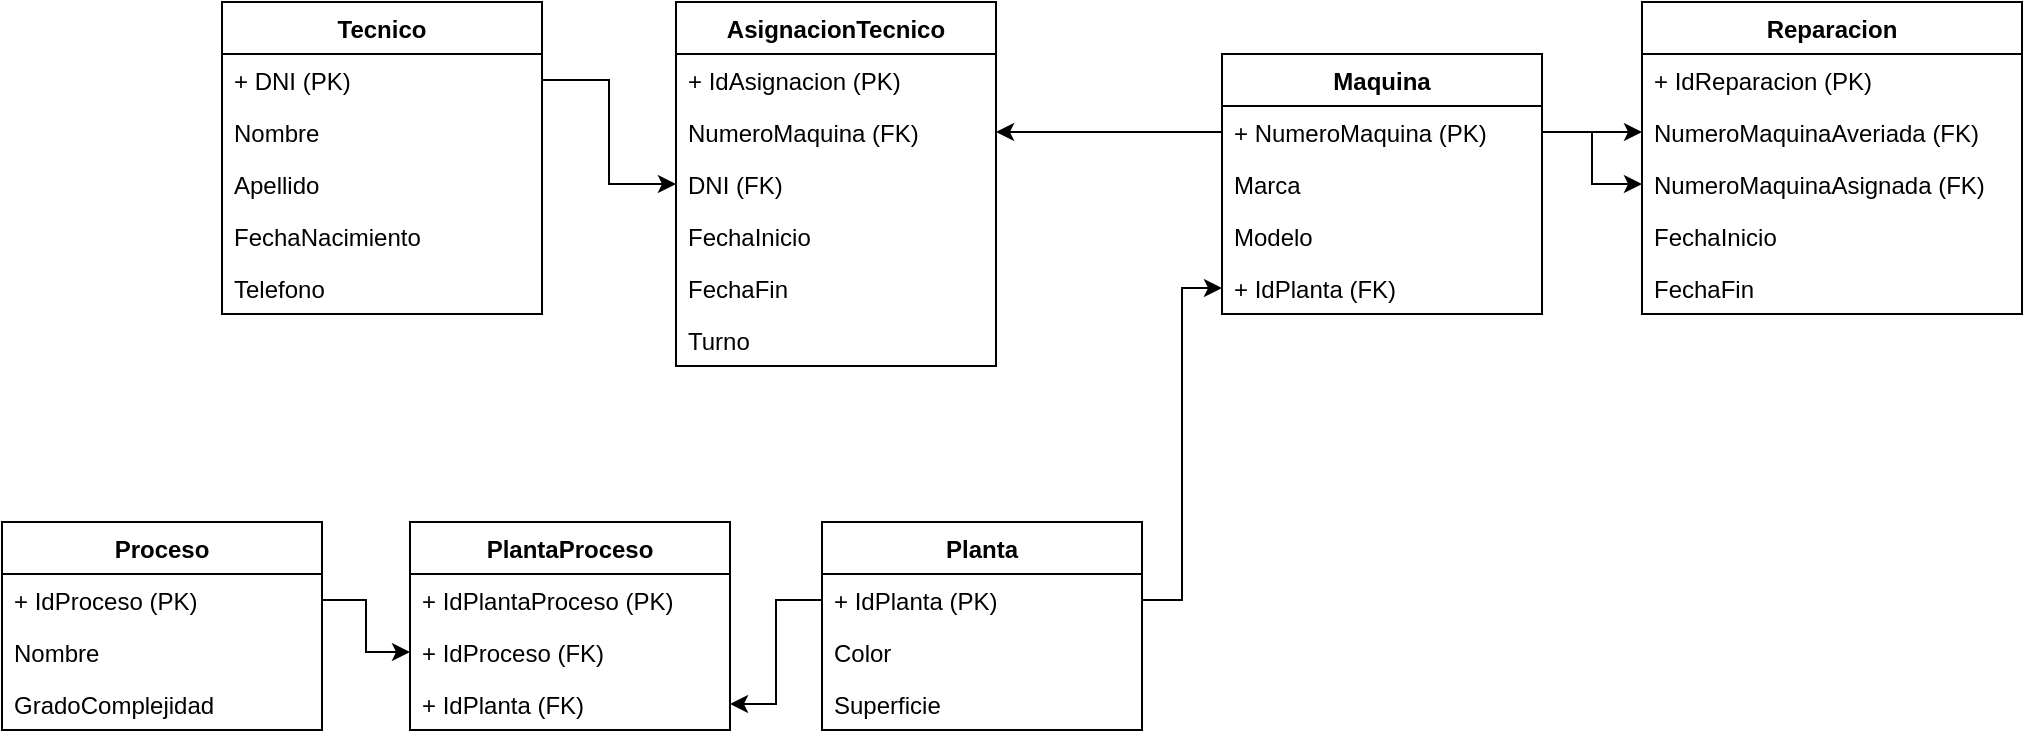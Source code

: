 <mxfile version="24.7.17" pages="2">
  <diagram id="R2lEEEUBdFMjLlhIrx00" name="Ej1P5Solis">
    <mxGraphModel grid="1" page="1" gridSize="10" guides="1" tooltips="1" connect="1" arrows="1" fold="1" pageScale="1" pageWidth="1169" pageHeight="827" math="0" shadow="0" extFonts="Permanent Marker^https://fonts.googleapis.com/css?family=Permanent+Marker">
      <root>
        <mxCell id="0" />
        <mxCell id="1" parent="0" />
        <mxCell id="9S_N9K0fssvWC4mM6Nm2-125" value="Planta " style="swimlane;fontStyle=1;childLayout=stackLayout;horizontal=1;startSize=26;horizontalStack=0;resizeParent=1;resizeParentMax=0;resizeLast=0;collapsible=1;marginBottom=0;" vertex="1" parent="1">
          <mxGeometry x="490" y="600" width="160" height="104" as="geometry" />
        </mxCell>
        <mxCell id="i1VTMQJXq3w0FRVH-TRK-1" value="+ IdPlanta (PK)" style="text;strokeColor=none;fillColor=none;align=left;verticalAlign=top;spacingLeft=4;spacingRight=4;overflow=hidden;rotatable=0;points=[[0,0.5],[1,0.5]];portConstraint=eastwest;" vertex="1" parent="9S_N9K0fssvWC4mM6Nm2-125">
          <mxGeometry y="26" width="160" height="26" as="geometry" />
        </mxCell>
        <mxCell id="9S_N9K0fssvWC4mM6Nm2-126" value="Color" style="text;strokeColor=none;fillColor=none;align=left;verticalAlign=top;spacingLeft=4;spacingRight=4;overflow=hidden;rotatable=0;points=[[0,0.5],[1,0.5]];portConstraint=eastwest;" vertex="1" parent="9S_N9K0fssvWC4mM6Nm2-125">
          <mxGeometry y="52" width="160" height="26" as="geometry" />
        </mxCell>
        <mxCell id="9S_N9K0fssvWC4mM6Nm2-127" value="  Superficie" style="text;strokeColor=none;fillColor=none;align=left;verticalAlign=top;spacingLeft=4;spacingRight=4;overflow=hidden;rotatable=0;points=[[0,0.5],[1,0.5]];portConstraint=eastwest;" vertex="1" parent="9S_N9K0fssvWC4mM6Nm2-125">
          <mxGeometry y="78" width="160" height="26" as="geometry" />
        </mxCell>
        <mxCell id="9S_N9K0fssvWC4mM6Nm2-128" value="Proceso " style="swimlane;fontStyle=1;childLayout=stackLayout;horizontal=1;startSize=26;horizontalStack=0;resizeParent=1;resizeParentMax=0;resizeLast=0;collapsible=1;marginBottom=0;" vertex="1" parent="1">
          <mxGeometry x="80" y="600" width="160" height="104" as="geometry" />
        </mxCell>
        <mxCell id="9S_N9K0fssvWC4mM6Nm2-129" value="  + IdProceso (PK)" style="text;strokeColor=none;fillColor=none;align=left;verticalAlign=top;spacingLeft=4;spacingRight=4;overflow=hidden;rotatable=0;points=[[0,0.5],[1,0.5]];portConstraint=eastwest;" vertex="1" parent="9S_N9K0fssvWC4mM6Nm2-128">
          <mxGeometry y="26" width="160" height="26" as="geometry" />
        </mxCell>
        <mxCell id="9S_N9K0fssvWC4mM6Nm2-130" value="  Nombre" style="text;strokeColor=none;fillColor=none;align=left;verticalAlign=top;spacingLeft=4;spacingRight=4;overflow=hidden;rotatable=0;points=[[0,0.5],[1,0.5]];portConstraint=eastwest;" vertex="1" parent="9S_N9K0fssvWC4mM6Nm2-128">
          <mxGeometry y="52" width="160" height="26" as="geometry" />
        </mxCell>
        <mxCell id="9S_N9K0fssvWC4mM6Nm2-131" value="  GradoComplejidad" style="text;strokeColor=none;fillColor=none;align=left;verticalAlign=top;spacingLeft=4;spacingRight=4;overflow=hidden;rotatable=0;points=[[0,0.5],[1,0.5]];portConstraint=eastwest;" vertex="1" parent="9S_N9K0fssvWC4mM6Nm2-128">
          <mxGeometry y="78" width="160" height="26" as="geometry" />
        </mxCell>
        <mxCell id="9S_N9K0fssvWC4mM6Nm2-132" value="Maquina" style="swimlane;fontStyle=1;childLayout=stackLayout;horizontal=1;startSize=26;horizontalStack=0;resizeParent=1;resizeParentMax=0;resizeLast=0;collapsible=1;marginBottom=0;" vertex="1" parent="1">
          <mxGeometry x="690" y="366" width="160" height="130" as="geometry" />
        </mxCell>
        <mxCell id="9S_N9K0fssvWC4mM6Nm2-133" value="  + NumeroMaquina (PK)" style="text;strokeColor=none;fillColor=none;align=left;verticalAlign=top;spacingLeft=4;spacingRight=4;overflow=hidden;rotatable=0;points=[[0,0.5],[1,0.5]];portConstraint=eastwest;" vertex="1" parent="9S_N9K0fssvWC4mM6Nm2-132">
          <mxGeometry y="26" width="160" height="26" as="geometry" />
        </mxCell>
        <mxCell id="9S_N9K0fssvWC4mM6Nm2-134" value="  Marca" style="text;strokeColor=none;fillColor=none;align=left;verticalAlign=top;spacingLeft=4;spacingRight=4;overflow=hidden;rotatable=0;points=[[0,0.5],[1,0.5]];portConstraint=eastwest;" vertex="1" parent="9S_N9K0fssvWC4mM6Nm2-132">
          <mxGeometry y="52" width="160" height="26" as="geometry" />
        </mxCell>
        <mxCell id="9S_N9K0fssvWC4mM6Nm2-135" value="  Modelo" style="text;strokeColor=none;fillColor=none;align=left;verticalAlign=top;spacingLeft=4;spacingRight=4;overflow=hidden;rotatable=0;points=[[0,0.5],[1,0.5]];portConstraint=eastwest;" vertex="1" parent="9S_N9K0fssvWC4mM6Nm2-132">
          <mxGeometry y="78" width="160" height="26" as="geometry" />
        </mxCell>
        <mxCell id="9S_N9K0fssvWC4mM6Nm2-136" value="+ IdPlanta (FK)" style="text;strokeColor=none;fillColor=none;align=left;verticalAlign=top;spacingLeft=4;spacingRight=4;overflow=hidden;rotatable=0;points=[[0,0.5],[1,0.5]];portConstraint=eastwest;" vertex="1" parent="9S_N9K0fssvWC4mM6Nm2-132">
          <mxGeometry y="104" width="160" height="26" as="geometry" />
        </mxCell>
        <mxCell id="9S_N9K0fssvWC4mM6Nm2-137" value="Tecnico " style="swimlane;fontStyle=1;childLayout=stackLayout;horizontal=1;startSize=26;horizontalStack=0;resizeParent=1;resizeParentMax=0;resizeLast=0;collapsible=1;marginBottom=0;" vertex="1" parent="1">
          <mxGeometry x="190" y="340" width="160" height="156" as="geometry" />
        </mxCell>
        <mxCell id="9S_N9K0fssvWC4mM6Nm2-138" value="  + DNI (PK)" style="text;strokeColor=none;fillColor=none;align=left;verticalAlign=top;spacingLeft=4;spacingRight=4;overflow=hidden;rotatable=0;points=[[0,0.5],[1,0.5]];portConstraint=eastwest;" vertex="1" parent="9S_N9K0fssvWC4mM6Nm2-137">
          <mxGeometry y="26" width="160" height="26" as="geometry" />
        </mxCell>
        <mxCell id="9S_N9K0fssvWC4mM6Nm2-139" value="  Nombre" style="text;strokeColor=none;fillColor=none;align=left;verticalAlign=top;spacingLeft=4;spacingRight=4;overflow=hidden;rotatable=0;points=[[0,0.5],[1,0.5]];portConstraint=eastwest;" vertex="1" parent="9S_N9K0fssvWC4mM6Nm2-137">
          <mxGeometry y="52" width="160" height="26" as="geometry" />
        </mxCell>
        <mxCell id="9S_N9K0fssvWC4mM6Nm2-140" value="  Apellido" style="text;strokeColor=none;fillColor=none;align=left;verticalAlign=top;spacingLeft=4;spacingRight=4;overflow=hidden;rotatable=0;points=[[0,0.5],[1,0.5]];portConstraint=eastwest;" vertex="1" parent="9S_N9K0fssvWC4mM6Nm2-137">
          <mxGeometry y="78" width="160" height="26" as="geometry" />
        </mxCell>
        <mxCell id="9S_N9K0fssvWC4mM6Nm2-141" value="  FechaNacimiento" style="text;strokeColor=none;fillColor=none;align=left;verticalAlign=top;spacingLeft=4;spacingRight=4;overflow=hidden;rotatable=0;points=[[0,0.5],[1,0.5]];portConstraint=eastwest;" vertex="1" parent="9S_N9K0fssvWC4mM6Nm2-137">
          <mxGeometry y="104" width="160" height="26" as="geometry" />
        </mxCell>
        <mxCell id="g9_N71Mspwt_JNmV36oU-1" value="Telefono" style="text;strokeColor=none;fillColor=none;align=left;verticalAlign=top;spacingLeft=4;spacingRight=4;overflow=hidden;rotatable=0;points=[[0,0.5],[1,0.5]];portConstraint=eastwest;" vertex="1" parent="9S_N9K0fssvWC4mM6Nm2-137">
          <mxGeometry y="130" width="160" height="26" as="geometry" />
        </mxCell>
        <mxCell id="9S_N9K0fssvWC4mM6Nm2-142" value="AsignacionTecnico" style="swimlane;fontStyle=1;childLayout=stackLayout;horizontal=1;startSize=26;horizontalStack=0;resizeParent=1;resizeParentMax=0;resizeLast=0;collapsible=1;marginBottom=0;" vertex="1" parent="1">
          <mxGeometry x="417" y="340" width="160" height="182" as="geometry">
            <mxRectangle x="388" y="902" width="140" height="30" as="alternateBounds" />
          </mxGeometry>
        </mxCell>
        <mxCell id="9S_N9K0fssvWC4mM6Nm2-143" value="  + IdAsignacion (PK)" style="text;strokeColor=none;fillColor=none;align=left;verticalAlign=top;spacingLeft=4;spacingRight=4;overflow=hidden;rotatable=0;points=[[0,0.5],[1,0.5]];portConstraint=eastwest;" vertex="1" parent="9S_N9K0fssvWC4mM6Nm2-142">
          <mxGeometry y="26" width="160" height="26" as="geometry" />
        </mxCell>
        <mxCell id="9S_N9K0fssvWC4mM6Nm2-144" value="  NumeroMaquina (FK)" style="text;strokeColor=none;fillColor=none;align=left;verticalAlign=top;spacingLeft=4;spacingRight=4;overflow=hidden;rotatable=0;points=[[0,0.5],[1,0.5]];portConstraint=eastwest;" vertex="1" parent="9S_N9K0fssvWC4mM6Nm2-142">
          <mxGeometry y="52" width="160" height="26" as="geometry" />
        </mxCell>
        <mxCell id="9S_N9K0fssvWC4mM6Nm2-145" value="  DNI (FK)" style="text;strokeColor=none;fillColor=none;align=left;verticalAlign=top;spacingLeft=4;spacingRight=4;overflow=hidden;rotatable=0;points=[[0,0.5],[1,0.5]];portConstraint=eastwest;" vertex="1" parent="9S_N9K0fssvWC4mM6Nm2-142">
          <mxGeometry y="78" width="160" height="26" as="geometry" />
        </mxCell>
        <mxCell id="9S_N9K0fssvWC4mM6Nm2-146" value="  FechaInicio" style="text;strokeColor=none;fillColor=none;align=left;verticalAlign=top;spacingLeft=4;spacingRight=4;overflow=hidden;rotatable=0;points=[[0,0.5],[1,0.5]];portConstraint=eastwest;" vertex="1" parent="9S_N9K0fssvWC4mM6Nm2-142">
          <mxGeometry y="104" width="160" height="26" as="geometry" />
        </mxCell>
        <mxCell id="9S_N9K0fssvWC4mM6Nm2-147" value="  FechaFin" style="text;strokeColor=none;fillColor=none;align=left;verticalAlign=top;spacingLeft=4;spacingRight=4;overflow=hidden;rotatable=0;points=[[0,0.5],[1,0.5]];portConstraint=eastwest;" vertex="1" parent="9S_N9K0fssvWC4mM6Nm2-142">
          <mxGeometry y="130" width="160" height="26" as="geometry" />
        </mxCell>
        <mxCell id="9S_N9K0fssvWC4mM6Nm2-148" value="  Turno" style="text;strokeColor=none;fillColor=none;align=left;verticalAlign=top;spacingLeft=4;spacingRight=4;overflow=hidden;rotatable=0;points=[[0,0.5],[1,0.5]];portConstraint=eastwest;" vertex="1" parent="9S_N9K0fssvWC4mM6Nm2-142">
          <mxGeometry y="156" width="160" height="26" as="geometry" />
        </mxCell>
        <mxCell id="9S_N9K0fssvWC4mM6Nm2-149" value="Reparacion " style="swimlane;fontStyle=1;childLayout=stackLayout;horizontal=1;startSize=26;horizontalStack=0;resizeParent=1;resizeParentMax=0;resizeLast=0;collapsible=1;marginBottom=0;" vertex="1" parent="1">
          <mxGeometry x="900" y="340" width="190" height="156" as="geometry" />
        </mxCell>
        <mxCell id="9S_N9K0fssvWC4mM6Nm2-150" value="  + IdReparacion (PK)" style="text;strokeColor=none;fillColor=none;align=left;verticalAlign=top;spacingLeft=4;spacingRight=4;overflow=hidden;rotatable=0;points=[[0,0.5],[1,0.5]];portConstraint=eastwest;" vertex="1" parent="9S_N9K0fssvWC4mM6Nm2-149">
          <mxGeometry y="26" width="190" height="26" as="geometry" />
        </mxCell>
        <mxCell id="9S_N9K0fssvWC4mM6Nm2-151" value="  NumeroMaquinaAveriada (FK)" style="text;strokeColor=none;fillColor=none;align=left;verticalAlign=top;spacingLeft=4;spacingRight=4;overflow=hidden;rotatable=0;points=[[0,0.5],[1,0.5]];portConstraint=eastwest;" vertex="1" parent="9S_N9K0fssvWC4mM6Nm2-149">
          <mxGeometry y="52" width="190" height="26" as="geometry" />
        </mxCell>
        <mxCell id="9S_N9K0fssvWC4mM6Nm2-152" value="  NumeroMaquinaAsignada (FK)" style="text;strokeColor=none;fillColor=none;align=left;verticalAlign=top;spacingLeft=4;spacingRight=4;overflow=hidden;rotatable=0;points=[[0,0.5],[1,0.5]];portConstraint=eastwest;" vertex="1" parent="9S_N9K0fssvWC4mM6Nm2-149">
          <mxGeometry y="78" width="190" height="26" as="geometry" />
        </mxCell>
        <mxCell id="9S_N9K0fssvWC4mM6Nm2-153" value="  FechaInicio" style="text;strokeColor=none;fillColor=none;align=left;verticalAlign=top;spacingLeft=4;spacingRight=4;overflow=hidden;rotatable=0;points=[[0,0.5],[1,0.5]];portConstraint=eastwest;" vertex="1" parent="9S_N9K0fssvWC4mM6Nm2-149">
          <mxGeometry y="104" width="190" height="26" as="geometry" />
        </mxCell>
        <mxCell id="9S_N9K0fssvWC4mM6Nm2-154" value="  FechaFin" style="text;strokeColor=none;fillColor=none;align=left;verticalAlign=top;spacingLeft=4;spacingRight=4;overflow=hidden;rotatable=0;points=[[0,0.5],[1,0.5]];portConstraint=eastwest;" vertex="1" parent="9S_N9K0fssvWC4mM6Nm2-149">
          <mxGeometry y="130" width="190" height="26" as="geometry" />
        </mxCell>
        <mxCell id="9S_N9K0fssvWC4mM6Nm2-155" style="edgeStyle=orthogonalEdgeStyle;rounded=0;orthogonalLoop=1;jettySize=auto;html=1;exitX=1;exitY=0.5;exitDx=0;exitDy=0;entryX=0;entryY=0.5;entryDx=0;entryDy=0;" edge="1" parent="1" source="9S_N9K0fssvWC4mM6Nm2-138" target="9S_N9K0fssvWC4mM6Nm2-145">
          <mxGeometry relative="1" as="geometry" />
        </mxCell>
        <mxCell id="CGTd8wCQ2R9tbDwqnVSk-2" value="PlantaProceso" style="swimlane;fontStyle=1;childLayout=stackLayout;horizontal=1;startSize=26;horizontalStack=0;resizeParent=1;resizeParentMax=0;resizeLast=0;collapsible=1;marginBottom=0;" vertex="1" parent="1">
          <mxGeometry x="284" y="600" width="160" height="104" as="geometry" />
        </mxCell>
        <mxCell id="CGTd8wCQ2R9tbDwqnVSk-3" value="  + IdPlantaProceso (PK)" style="text;strokeColor=none;fillColor=none;align=left;verticalAlign=top;spacingLeft=4;spacingRight=4;overflow=hidden;rotatable=0;points=[[0,0.5],[1,0.5]];portConstraint=eastwest;" vertex="1" parent="CGTd8wCQ2R9tbDwqnVSk-2">
          <mxGeometry y="26" width="160" height="26" as="geometry" />
        </mxCell>
        <mxCell id="CGTd8wCQ2R9tbDwqnVSk-4" value="+ IdProceso (FK)" style="text;strokeColor=none;fillColor=none;align=left;verticalAlign=top;spacingLeft=4;spacingRight=4;overflow=hidden;rotatable=0;points=[[0,0.5],[1,0.5]];portConstraint=eastwest;" vertex="1" parent="CGTd8wCQ2R9tbDwqnVSk-2">
          <mxGeometry y="52" width="160" height="26" as="geometry" />
        </mxCell>
        <mxCell id="CGTd8wCQ2R9tbDwqnVSk-5" value="+ IdPlanta (FK)" style="text;strokeColor=none;fillColor=none;align=left;verticalAlign=top;spacingLeft=4;spacingRight=4;overflow=hidden;rotatable=0;points=[[0,0.5],[1,0.5]];portConstraint=eastwest;" vertex="1" parent="CGTd8wCQ2R9tbDwqnVSk-2">
          <mxGeometry y="78" width="160" height="26" as="geometry" />
        </mxCell>
        <mxCell id="g9_N71Mspwt_JNmV36oU-2" style="edgeStyle=orthogonalEdgeStyle;rounded=0;orthogonalLoop=1;jettySize=auto;html=1;entryX=1;entryY=0.5;entryDx=0;entryDy=0;" edge="1" parent="1" source="9S_N9K0fssvWC4mM6Nm2-133" target="9S_N9K0fssvWC4mM6Nm2-144">
          <mxGeometry relative="1" as="geometry" />
        </mxCell>
        <mxCell id="g9_N71Mspwt_JNmV36oU-3" style="edgeStyle=orthogonalEdgeStyle;rounded=0;orthogonalLoop=1;jettySize=auto;html=1;entryX=0;entryY=0.5;entryDx=0;entryDy=0;" edge="1" parent="1" source="9S_N9K0fssvWC4mM6Nm2-133" target="9S_N9K0fssvWC4mM6Nm2-151">
          <mxGeometry relative="1" as="geometry" />
        </mxCell>
        <mxCell id="g9_N71Mspwt_JNmV36oU-4" style="edgeStyle=orthogonalEdgeStyle;rounded=0;orthogonalLoop=1;jettySize=auto;html=1;entryX=0;entryY=0.5;entryDx=0;entryDy=0;" edge="1" parent="1" source="9S_N9K0fssvWC4mM6Nm2-133" target="9S_N9K0fssvWC4mM6Nm2-152">
          <mxGeometry relative="1" as="geometry" />
        </mxCell>
        <mxCell id="g9_N71Mspwt_JNmV36oU-5" style="edgeStyle=orthogonalEdgeStyle;rounded=0;orthogonalLoop=1;jettySize=auto;html=1;entryX=0;entryY=0.5;entryDx=0;entryDy=0;" edge="1" parent="1" source="i1VTMQJXq3w0FRVH-TRK-1" target="9S_N9K0fssvWC4mM6Nm2-136">
          <mxGeometry relative="1" as="geometry" />
        </mxCell>
        <mxCell id="g9_N71Mspwt_JNmV36oU-6" style="edgeStyle=orthogonalEdgeStyle;rounded=0;orthogonalLoop=1;jettySize=auto;html=1;entryX=1;entryY=0.5;entryDx=0;entryDy=0;" edge="1" parent="1" source="i1VTMQJXq3w0FRVH-TRK-1" target="CGTd8wCQ2R9tbDwqnVSk-5">
          <mxGeometry relative="1" as="geometry" />
        </mxCell>
        <mxCell id="g9_N71Mspwt_JNmV36oU-7" style="edgeStyle=orthogonalEdgeStyle;rounded=0;orthogonalLoop=1;jettySize=auto;html=1;entryX=0;entryY=0.5;entryDx=0;entryDy=0;" edge="1" parent="1" source="9S_N9K0fssvWC4mM6Nm2-129" target="CGTd8wCQ2R9tbDwqnVSk-4">
          <mxGeometry relative="1" as="geometry" />
        </mxCell>
      </root>
    </mxGraphModel>
  </diagram>
  <diagram id="jvOVtLnc7A1GCS9-8b-6" name="Ej1P6Solis">
    <mxGraphModel grid="1" page="1" gridSize="10" guides="1" tooltips="1" connect="1" arrows="1" fold="1" pageScale="1" pageWidth="1169" pageHeight="827" math="0" shadow="0">
      <root>
        <mxCell id="0" />
        <mxCell id="1" parent="0" />
        <mxCell id="sTno8479yGU0Qa-SwFTf-2" value="ProyectoInvestigacion" style="swimlane;fontStyle=1;childLayout=stackLayout;horizontal=1;startSize=26;horizontalStack=0;resizeParent=1;resizeParentMax=0;resizeLast=0;collapsible=1;marginBottom=0;rounded=0;glass=0;" vertex="1" parent="1">
          <mxGeometry x="30" y="45" width="190" height="234" as="geometry" />
        </mxCell>
        <mxCell id="sTno8479yGU0Qa-SwFTf-3" value="  + IdProyecto (PK)" style="text;strokeColor=none;fillColor=none;align=left;verticalAlign=top;spacingLeft=4;spacingRight=4;overflow=hidden;rotatable=0;points=[[0,0.5],[1,0.5]];portConstraint=eastwest;" vertex="1" parent="sTno8479yGU0Qa-SwFTf-2">
          <mxGeometry y="26" width="190" height="26" as="geometry" />
        </mxCell>
        <mxCell id="sTno8479yGU0Qa-SwFTf-4" value="  Nombre" style="text;strokeColor=none;fillColor=none;align=left;verticalAlign=top;spacingLeft=4;spacingRight=4;overflow=hidden;rotatable=0;points=[[0,0.5],[1,0.5]];portConstraint=eastwest;" vertex="1" parent="sTno8479yGU0Qa-SwFTf-2">
          <mxGeometry y="52" width="190" height="26" as="geometry" />
        </mxCell>
        <mxCell id="sTno8479yGU0Qa-SwFTf-5" value="  Presupuesto" style="text;strokeColor=none;fillColor=none;align=left;verticalAlign=top;spacingLeft=4;spacingRight=4;overflow=hidden;rotatable=0;points=[[0,0.5],[1,0.5]];portConstraint=eastwest;" vertex="1" parent="sTno8479yGU0Qa-SwFTf-2">
          <mxGeometry y="78" width="190" height="26" as="geometry" />
        </mxCell>
        <mxCell id="sTno8479yGU0Qa-SwFTf-6" value="  ProgramaID" style="text;strokeColor=none;fillColor=none;align=left;verticalAlign=top;spacingLeft=4;spacingRight=4;overflow=hidden;rotatable=0;points=[[0,0.5],[1,0.5]];portConstraint=eastwest;" vertex="1" parent="sTno8479yGU0Qa-SwFTf-2">
          <mxGeometry y="104" width="190" height="26" as="geometry" />
        </mxCell>
        <mxCell id="sTno8479yGU0Qa-SwFTf-7" value="  FechaInicio" style="text;strokeColor=none;fillColor=none;align=left;verticalAlign=top;spacingLeft=4;spacingRight=4;overflow=hidden;rotatable=0;points=[[0,0.5],[1,0.5]];portConstraint=eastwest;" vertex="1" parent="sTno8479yGU0Qa-SwFTf-2">
          <mxGeometry y="130" width="190" height="26" as="geometry" />
        </mxCell>
        <mxCell id="sTno8479yGU0Qa-SwFTf-8" value="  FechaFin" style="text;strokeColor=none;fillColor=none;align=left;verticalAlign=top;spacingLeft=4;spacingRight=4;overflow=hidden;rotatable=0;points=[[0,0.5],[1,0.5]];portConstraint=eastwest;" vertex="1" parent="sTno8479yGU0Qa-SwFTf-2">
          <mxGeometry y="156" width="190" height="26" as="geometry" />
        </mxCell>
        <mxCell id="sTno8479yGU0Qa-SwFTf-9" value="  Descripcion" style="text;strokeColor=none;fillColor=none;align=left;verticalAlign=top;spacingLeft=4;spacingRight=4;overflow=hidden;rotatable=0;points=[[0,0.5],[1,0.5]];portConstraint=eastwest;" vertex="1" parent="sTno8479yGU0Qa-SwFTf-2">
          <mxGeometry y="182" width="190" height="26" as="geometry" />
        </mxCell>
        <mxCell id="REd1ckE6bK1e3TxqblxV-45" value="+ IdInvestigadorPrincipal (FK)" style="text;strokeColor=none;fillColor=none;align=left;verticalAlign=top;spacingLeft=4;spacingRight=4;overflow=hidden;rotatable=0;points=[[0,0.5],[1,0.5]];portConstraint=eastwest;" vertex="1" parent="sTno8479yGU0Qa-SwFTf-2">
          <mxGeometry y="208" width="190" height="26" as="geometry" />
        </mxCell>
        <mxCell id="sTno8479yGU0Qa-SwFTf-11" value="Profesor" style="swimlane;fontStyle=1;childLayout=stackLayout;horizontal=1;startSize=26;horizontalStack=0;resizeParent=1;resizeParentMax=0;resizeLast=0;collapsible=1;marginBottom=0;" vertex="1" parent="1">
          <mxGeometry x="710" y="189" width="160" height="156" as="geometry" />
        </mxCell>
        <mxCell id="sTno8479yGU0Qa-SwFTf-12" value="  + IdProfesor (PK)" style="text;strokeColor=none;fillColor=none;align=left;verticalAlign=top;spacingLeft=4;spacingRight=4;overflow=hidden;rotatable=0;points=[[0,0.5],[1,0.5]];portConstraint=eastwest;" vertex="1" parent="sTno8479yGU0Qa-SwFTf-11">
          <mxGeometry y="26" width="160" height="26" as="geometry" />
        </mxCell>
        <mxCell id="sTno8479yGU0Qa-SwFTf-13" value="  Nombre" style="text;strokeColor=none;fillColor=none;align=left;verticalAlign=top;spacingLeft=4;spacingRight=4;overflow=hidden;rotatable=0;points=[[0,0.5],[1,0.5]];portConstraint=eastwest;" vertex="1" parent="sTno8479yGU0Qa-SwFTf-11">
          <mxGeometry y="52" width="160" height="26" as="geometry" />
        </mxCell>
        <mxCell id="sTno8479yGU0Qa-SwFTf-14" value="  Apellidos" style="text;strokeColor=none;fillColor=none;align=left;verticalAlign=top;spacingLeft=4;spacingRight=4;overflow=hidden;rotatable=0;points=[[0,0.5],[1,0.5]];portConstraint=eastwest;" vertex="1" parent="sTno8479yGU0Qa-SwFTf-11">
          <mxGeometry y="78" width="160" height="26" as="geometry" />
        </mxCell>
        <mxCell id="sTno8479yGU0Qa-SwFTf-15" value="  Despacho" style="text;strokeColor=none;fillColor=none;align=left;verticalAlign=top;spacingLeft=4;spacingRight=4;overflow=hidden;rotatable=0;points=[[0,0.5],[1,0.5]];portConstraint=eastwest;" vertex="1" parent="sTno8479yGU0Qa-SwFTf-11">
          <mxGeometry y="104" width="160" height="26" as="geometry" />
        </mxCell>
        <mxCell id="sTno8479yGU0Qa-SwFTf-16" value="  Telefono" style="text;strokeColor=none;fillColor=none;align=left;verticalAlign=top;spacingLeft=4;spacingRight=4;overflow=hidden;rotatable=0;points=[[0,0.5],[1,0.5]];portConstraint=eastwest;" vertex="1" parent="sTno8479yGU0Qa-SwFTf-11">
          <mxGeometry y="130" width="160" height="26" as="geometry" />
        </mxCell>
        <mxCell id="sTno8479yGU0Qa-SwFTf-19" value="ProfesorProyecto" style="swimlane;fontStyle=1;childLayout=stackLayout;horizontal=1;startSize=26;horizontalStack=0;resizeParent=1;resizeParentMax=0;resizeLast=0;collapsible=1;marginBottom=0;" vertex="1" parent="1">
          <mxGeometry x="450" y="19" width="160" height="156" as="geometry" />
        </mxCell>
        <mxCell id="sTno8479yGU0Qa-SwFTf-56" value="+ IdProfProy (PK)" style="text;strokeColor=none;fillColor=none;align=left;verticalAlign=top;spacingLeft=4;spacingRight=4;overflow=hidden;rotatable=0;points=[[0,0.5],[1,0.5]];portConstraint=eastwest;" vertex="1" parent="sTno8479yGU0Qa-SwFTf-19">
          <mxGeometry y="26" width="160" height="26" as="geometry" />
        </mxCell>
        <mxCell id="sTno8479yGU0Qa-SwFTf-20" value="  + IdProyecto (FK)" style="text;strokeColor=none;fillColor=none;align=left;verticalAlign=top;spacingLeft=4;spacingRight=4;overflow=hidden;rotatable=0;points=[[0,0.5],[1,0.5]];portConstraint=eastwest;" vertex="1" parent="sTno8479yGU0Qa-SwFTf-19">
          <mxGeometry y="52" width="160" height="26" as="geometry" />
        </mxCell>
        <mxCell id="sTno8479yGU0Qa-SwFTf-21" value="  + IdProfesor (FK)" style="text;strokeColor=none;fillColor=none;align=left;verticalAlign=top;spacingLeft=4;spacingRight=4;overflow=hidden;rotatable=0;points=[[0,0.5],[1,0.5]];portConstraint=eastwest;" vertex="1" parent="sTno8479yGU0Qa-SwFTf-19">
          <mxGeometry y="78" width="160" height="26" as="geometry" />
        </mxCell>
        <mxCell id="sTno8479yGU0Qa-SwFTf-22" value="  FechaInicio" style="text;strokeColor=none;fillColor=none;align=left;verticalAlign=top;spacingLeft=4;spacingRight=4;overflow=hidden;rotatable=0;points=[[0,0.5],[1,0.5]];portConstraint=eastwest;" vertex="1" parent="sTno8479yGU0Qa-SwFTf-19">
          <mxGeometry y="104" width="160" height="26" as="geometry" />
        </mxCell>
        <mxCell id="sTno8479yGU0Qa-SwFTf-23" value="  FechaFin" style="text;strokeColor=none;fillColor=none;align=left;verticalAlign=top;spacingLeft=4;spacingRight=4;overflow=hidden;rotatable=0;points=[[0,0.5],[1,0.5]];portConstraint=eastwest;" vertex="1" parent="sTno8479yGU0Qa-SwFTf-19">
          <mxGeometry y="130" width="160" height="26" as="geometry" />
        </mxCell>
        <mxCell id="sTno8479yGU0Qa-SwFTf-26" value="Publicacion" style="swimlane;fontStyle=1;childLayout=stackLayout;horizontal=1;startSize=26;horizontalStack=0;resizeParent=1;resizeParentMax=0;resizeLast=0;collapsible=1;marginBottom=0;" vertex="1" parent="1">
          <mxGeometry x="731" y="378" width="160" height="104" as="geometry" />
        </mxCell>
        <mxCell id="sTno8479yGU0Qa-SwFTf-27" value="  + CodPublicacion (PK)" style="text;strokeColor=none;fillColor=none;align=left;verticalAlign=top;spacingLeft=4;spacingRight=4;overflow=hidden;rotatable=0;points=[[0,0.5],[1,0.5]];portConstraint=eastwest;" vertex="1" parent="sTno8479yGU0Qa-SwFTf-26">
          <mxGeometry y="26" width="160" height="26" as="geometry" />
        </mxCell>
        <mxCell id="sTno8479yGU0Qa-SwFTf-28" value="  Titulo" style="text;strokeColor=none;fillColor=none;align=left;verticalAlign=top;spacingLeft=4;spacingRight=4;overflow=hidden;rotatable=0;points=[[0,0.5],[1,0.5]];portConstraint=eastwest;" vertex="1" parent="sTno8479yGU0Qa-SwFTf-26">
          <mxGeometry y="52" width="160" height="26" as="geometry" />
        </mxCell>
        <mxCell id="sTno8479yGU0Qa-SwFTf-29" value="  TipoPublicacion" style="text;strokeColor=none;fillColor=none;align=left;verticalAlign=top;spacingLeft=4;spacingRight=4;overflow=hidden;rotatable=0;points=[[0,0.5],[1,0.5]];portConstraint=eastwest;" vertex="1" parent="sTno8479yGU0Qa-SwFTf-26">
          <mxGeometry y="78" width="160" height="26" as="geometry" />
        </mxCell>
        <mxCell id="sTno8479yGU0Qa-SwFTf-41" value="Supervision" style="swimlane;fontStyle=1;childLayout=stackLayout;horizontal=1;startSize=26;horizontalStack=0;resizeParent=1;resizeParentMax=0;resizeLast=0;collapsible=1;marginBottom=0;" vertex="1" parent="1">
          <mxGeometry x="60" y="307" width="160" height="156" as="geometry" />
        </mxCell>
        <mxCell id="sTno8479yGU0Qa-SwFTf-42" value="  + IdSupervision (PK)" style="text;strokeColor=none;fillColor=none;align=left;verticalAlign=top;spacingLeft=4;spacingRight=4;overflow=hidden;rotatable=0;points=[[0,0.5],[1,0.5]];portConstraint=eastwest;" vertex="1" parent="sTno8479yGU0Qa-SwFTf-41">
          <mxGeometry y="26" width="160" height="26" as="geometry" />
        </mxCell>
        <mxCell id="sTno8479yGU0Qa-SwFTf-43" value="  + IdProfesorNoDoc (FK)" style="text;strokeColor=none;fillColor=none;align=left;verticalAlign=top;spacingLeft=4;spacingRight=4;overflow=hidden;rotatable=0;points=[[0,0.5],[1,0.5]];portConstraint=eastwest;" vertex="1" parent="sTno8479yGU0Qa-SwFTf-41">
          <mxGeometry y="52" width="160" height="26" as="geometry" />
        </mxCell>
        <mxCell id="sTno8479yGU0Qa-SwFTf-44" value="  + IdProfesorDoc (FK)" style="text;strokeColor=none;fillColor=none;align=left;verticalAlign=top;spacingLeft=4;spacingRight=4;overflow=hidden;rotatable=0;points=[[0,0.5],[1,0.5]];portConstraint=eastwest;" vertex="1" parent="sTno8479yGU0Qa-SwFTf-41">
          <mxGeometry y="78" width="160" height="26" as="geometry" />
        </mxCell>
        <mxCell id="sTno8479yGU0Qa-SwFTf-45" value="  FechaInicio" style="text;strokeColor=none;fillColor=none;align=left;verticalAlign=top;spacingLeft=4;spacingRight=4;overflow=hidden;rotatable=0;points=[[0,0.5],[1,0.5]];portConstraint=eastwest;" vertex="1" parent="sTno8479yGU0Qa-SwFTf-41">
          <mxGeometry y="104" width="160" height="26" as="geometry" />
        </mxCell>
        <mxCell id="sTno8479yGU0Qa-SwFTf-46" value="  FechaFin" style="text;strokeColor=none;fillColor=none;align=left;verticalAlign=top;spacingLeft=4;spacingRight=4;overflow=hidden;rotatable=0;points=[[0,0.5],[1,0.5]];portConstraint=eastwest;" vertex="1" parent="sTno8479yGU0Qa-SwFTf-41">
          <mxGeometry y="130" width="160" height="26" as="geometry" />
        </mxCell>
        <mxCell id="6Yd3-79tuiIi0E5sueHw-1" value="PublicacionProfesor" style="swimlane;fontStyle=1;childLayout=stackLayout;horizontal=1;startSize=26;horizontalStack=0;resizeParent=1;resizeParentMax=0;resizeLast=0;collapsible=1;marginBottom=0;" vertex="1" parent="1">
          <mxGeometry x="931" y="326" width="200" height="104" as="geometry" />
        </mxCell>
        <mxCell id="6Yd3-79tuiIi0E5sueHw-2" value="  + IdCodPublicacionProfesor (PK)" style="text;strokeColor=none;fillColor=none;align=left;verticalAlign=top;spacingLeft=4;spacingRight=4;overflow=hidden;rotatable=0;points=[[0,0.5],[1,0.5]];portConstraint=eastwest;" vertex="1" parent="6Yd3-79tuiIi0E5sueHw-1">
          <mxGeometry y="26" width="200" height="26" as="geometry" />
        </mxCell>
        <mxCell id="6Yd3-79tuiIi0E5sueHw-4" value="+ IdProfesor (FK)" style="text;strokeColor=none;fillColor=none;align=left;verticalAlign=top;spacingLeft=4;spacingRight=4;overflow=hidden;rotatable=0;points=[[0,0.5],[1,0.5]];portConstraint=eastwest;" vertex="1" parent="6Yd3-79tuiIi0E5sueHw-1">
          <mxGeometry y="52" width="200" height="26" as="geometry" />
        </mxCell>
        <mxCell id="6Yd3-79tuiIi0E5sueHw-15" value="+ CodPublicacion (FK)" style="text;strokeColor=none;fillColor=none;align=left;verticalAlign=top;spacingLeft=4;spacingRight=4;overflow=hidden;rotatable=0;points=[[0,0.5],[1,0.5]];portConstraint=eastwest;" vertex="1" parent="6Yd3-79tuiIi0E5sueHw-1">
          <mxGeometry y="78" width="200" height="26" as="geometry" />
        </mxCell>
        <mxCell id="yT67UWSJGK2-79PqnbgB-3" style="edgeStyle=orthogonalEdgeStyle;rounded=0;orthogonalLoop=1;jettySize=auto;html=1;entryX=0;entryY=0.5;entryDx=0;entryDy=0;" edge="1" parent="1" source="sTno8479yGU0Qa-SwFTf-27" target="6Yd3-79tuiIi0E5sueHw-15">
          <mxGeometry relative="1" as="geometry" />
        </mxCell>
        <mxCell id="REd1ckE6bK1e3TxqblxV-1" value="PublicacionRevista" style="swimlane;fontStyle=1;childLayout=stackLayout;horizontal=1;startSize=26;horizontalStack=0;resizeParent=1;resizeParentMax=0;resizeLast=0;collapsible=1;marginBottom=0;" vertex="1" parent="1">
          <mxGeometry x="451" y="378" width="160" height="156" as="geometry" />
        </mxCell>
        <mxCell id="REd1ckE6bK1e3TxqblxV-2" value="  + CodPublicacion (PK, FK)" style="text;strokeColor=none;fillColor=none;align=left;verticalAlign=top;spacingLeft=4;spacingRight=4;overflow=hidden;rotatable=0;points=[[0,0.5],[1,0.5]];portConstraint=eastwest;" vertex="1" parent="REd1ckE6bK1e3TxqblxV-1">
          <mxGeometry y="26" width="160" height="26" as="geometry" />
        </mxCell>
        <mxCell id="REd1ckE6bK1e3TxqblxV-5" value="  Volumen" style="text;strokeColor=none;fillColor=none;align=left;verticalAlign=top;spacingLeft=4;spacingRight=4;overflow=hidden;rotatable=0;points=[[0,0.5],[1,0.5]];portConstraint=eastwest;" vertex="1" parent="REd1ckE6bK1e3TxqblxV-1">
          <mxGeometry y="52" width="160" height="26" as="geometry" />
        </mxCell>
        <mxCell id="REd1ckE6bK1e3TxqblxV-6" value="  Numero" style="text;strokeColor=none;fillColor=none;align=left;verticalAlign=top;spacingLeft=4;spacingRight=4;overflow=hidden;rotatable=0;points=[[0,0.5],[1,0.5]];portConstraint=eastwest;" vertex="1" parent="REd1ckE6bK1e3TxqblxV-1">
          <mxGeometry y="78" width="160" height="26" as="geometry" />
        </mxCell>
        <mxCell id="REd1ckE6bK1e3TxqblxV-7" value="  PagInicio" style="text;strokeColor=none;fillColor=none;align=left;verticalAlign=top;spacingLeft=4;spacingRight=4;overflow=hidden;rotatable=0;points=[[0,0.5],[1,0.5]];portConstraint=eastwest;" vertex="1" parent="REd1ckE6bK1e3TxqblxV-1">
          <mxGeometry y="104" width="160" height="26" as="geometry" />
        </mxCell>
        <mxCell id="REd1ckE6bK1e3TxqblxV-8" value="  PagFin" style="text;strokeColor=none;fillColor=none;align=left;verticalAlign=top;spacingLeft=4;spacingRight=4;overflow=hidden;rotatable=0;points=[[0,0.5],[1,0.5]];portConstraint=eastwest;" vertex="1" parent="REd1ckE6bK1e3TxqblxV-1">
          <mxGeometry y="130" width="160" height="26" as="geometry" />
        </mxCell>
        <mxCell id="REd1ckE6bK1e3TxqblxV-15" value="PublicacionCongreso" style="swimlane;fontStyle=1;childLayout=stackLayout;horizontal=1;startSize=26;horizontalStack=0;resizeParent=1;resizeParentMax=0;resizeLast=0;collapsible=1;marginBottom=0;" vertex="1" parent="1">
          <mxGeometry x="451" y="567" width="160" height="208" as="geometry" />
        </mxCell>
        <mxCell id="REd1ckE6bK1e3TxqblxV-16" value="  + CodPublicacion (PK, FK)" style="text;strokeColor=none;fillColor=none;align=left;verticalAlign=top;spacingLeft=4;spacingRight=4;overflow=hidden;rotatable=0;points=[[0,0.5],[1,0.5]];portConstraint=eastwest;" vertex="1" parent="REd1ckE6bK1e3TxqblxV-15">
          <mxGeometry y="26" width="160" height="26" as="geometry" />
        </mxCell>
        <mxCell id="REd1ckE6bK1e3TxqblxV-23" value="  TipoCongreso" style="text;strokeColor=none;fillColor=none;align=left;verticalAlign=top;spacingLeft=4;spacingRight=4;overflow=hidden;rotatable=0;points=[[0,0.5],[1,0.5]];portConstraint=eastwest;" vertex="1" parent="REd1ckE6bK1e3TxqblxV-15">
          <mxGeometry y="52" width="160" height="26" as="geometry" />
        </mxCell>
        <mxCell id="REd1ckE6bK1e3TxqblxV-24" value="  Ciudad" style="text;strokeColor=none;fillColor=none;align=left;verticalAlign=top;spacingLeft=4;spacingRight=4;overflow=hidden;rotatable=0;points=[[0,0.5],[1,0.5]];portConstraint=eastwest;" vertex="1" parent="REd1ckE6bK1e3TxqblxV-15">
          <mxGeometry y="78" width="160" height="26" as="geometry" />
        </mxCell>
        <mxCell id="REd1ckE6bK1e3TxqblxV-25" value="  Pais" style="text;strokeColor=none;fillColor=none;align=left;verticalAlign=top;spacingLeft=4;spacingRight=4;overflow=hidden;rotatable=0;points=[[0,0.5],[1,0.5]];portConstraint=eastwest;" vertex="1" parent="REd1ckE6bK1e3TxqblxV-15">
          <mxGeometry y="104" width="160" height="26" as="geometry" />
        </mxCell>
        <mxCell id="REd1ckE6bK1e3TxqblxV-26" value="  FechaIniCongreso" style="text;strokeColor=none;fillColor=none;align=left;verticalAlign=top;spacingLeft=4;spacingRight=4;overflow=hidden;rotatable=0;points=[[0,0.5],[1,0.5]];portConstraint=eastwest;" vertex="1" parent="REd1ckE6bK1e3TxqblxV-15">
          <mxGeometry y="130" width="160" height="26" as="geometry" />
        </mxCell>
        <mxCell id="REd1ckE6bK1e3TxqblxV-27" value="  FechaFinCongreso" style="text;strokeColor=none;fillColor=none;align=left;verticalAlign=top;spacingLeft=4;spacingRight=4;overflow=hidden;rotatable=0;points=[[0,0.5],[1,0.5]];portConstraint=eastwest;" vertex="1" parent="REd1ckE6bK1e3TxqblxV-15">
          <mxGeometry y="156" width="160" height="26" as="geometry" />
        </mxCell>
        <mxCell id="REd1ckE6bK1e3TxqblxV-28" value="  Editorial" style="text;strokeColor=none;fillColor=none;align=left;verticalAlign=top;spacingLeft=4;spacingRight=4;overflow=hidden;rotatable=0;points=[[0,0.5],[1,0.5]];portConstraint=eastwest;" vertex="1" parent="REd1ckE6bK1e3TxqblxV-15">
          <mxGeometry y="182" width="160" height="26" as="geometry" />
        </mxCell>
        <mxCell id="REd1ckE6bK1e3TxqblxV-29" style="edgeStyle=orthogonalEdgeStyle;rounded=0;orthogonalLoop=1;jettySize=auto;html=1;entryX=1;entryY=0.5;entryDx=0;entryDy=0;" edge="1" parent="1" source="sTno8479yGU0Qa-SwFTf-27" target="REd1ckE6bK1e3TxqblxV-2">
          <mxGeometry relative="1" as="geometry" />
        </mxCell>
        <mxCell id="REd1ckE6bK1e3TxqblxV-30" style="edgeStyle=orthogonalEdgeStyle;rounded=0;orthogonalLoop=1;jettySize=auto;html=1;entryX=1;entryY=0.5;entryDx=0;entryDy=0;" edge="1" parent="1" source="sTno8479yGU0Qa-SwFTf-27" target="REd1ckE6bK1e3TxqblxV-16">
          <mxGeometry relative="1" as="geometry" />
        </mxCell>
        <mxCell id="REd1ckE6bK1e3TxqblxV-31" value="ProfesorDoctor" style="swimlane;fontStyle=1;childLayout=stackLayout;horizontal=1;startSize=26;horizontalStack=0;resizeParent=1;resizeParentMax=0;resizeLast=0;collapsible=1;marginBottom=0;" vertex="1" parent="1">
          <mxGeometry x="450" y="265" width="160" height="78" as="geometry" />
        </mxCell>
        <mxCell id="REd1ckE6bK1e3TxqblxV-32" value="  + IdProfesor (PK, FK)" style="text;strokeColor=none;fillColor=none;align=left;verticalAlign=top;spacingLeft=4;spacingRight=4;overflow=hidden;rotatable=0;points=[[0,0.5],[1,0.5]];portConstraint=eastwest;" vertex="1" parent="REd1ckE6bK1e3TxqblxV-31">
          <mxGeometry y="26" width="160" height="26" as="geometry" />
        </mxCell>
        <mxCell id="REd1ckE6bK1e3TxqblxV-33" value="  Especialidad" style="text;strokeColor=none;fillColor=none;align=left;verticalAlign=top;spacingLeft=4;spacingRight=4;overflow=hidden;rotatable=0;points=[[0,0.5],[1,0.5]];portConstraint=eastwest;" vertex="1" parent="REd1ckE6bK1e3TxqblxV-31">
          <mxGeometry y="52" width="160" height="26" as="geometry" />
        </mxCell>
        <mxCell id="REd1ckE6bK1e3TxqblxV-38" value="ProfesorNoDoctor" style="swimlane;fontStyle=1;childLayout=stackLayout;horizontal=1;startSize=26;horizontalStack=0;resizeParent=1;resizeParentMax=0;resizeLast=0;collapsible=1;marginBottom=0;" vertex="1" parent="1">
          <mxGeometry x="450" y="189" width="160" height="52" as="geometry" />
        </mxCell>
        <mxCell id="REd1ckE6bK1e3TxqblxV-39" value="  + IdProfesor (PK, FK)" style="text;strokeColor=none;fillColor=none;align=left;verticalAlign=top;spacingLeft=4;spacingRight=4;overflow=hidden;rotatable=0;points=[[0,0.5],[1,0.5]];portConstraint=eastwest;" vertex="1" parent="REd1ckE6bK1e3TxqblxV-38">
          <mxGeometry y="26" width="160" height="26" as="geometry" />
        </mxCell>
        <mxCell id="REd1ckE6bK1e3TxqblxV-47" style="edgeStyle=orthogonalEdgeStyle;rounded=0;orthogonalLoop=1;jettySize=auto;html=1;entryX=1;entryY=0.5;entryDx=0;entryDy=0;" edge="1" parent="1" source="sTno8479yGU0Qa-SwFTf-12" target="REd1ckE6bK1e3TxqblxV-39">
          <mxGeometry relative="1" as="geometry" />
        </mxCell>
        <mxCell id="REd1ckE6bK1e3TxqblxV-48" style="edgeStyle=orthogonalEdgeStyle;rounded=0;orthogonalLoop=1;jettySize=auto;html=1;entryX=1;entryY=0.5;entryDx=0;entryDy=0;" edge="1" parent="1" source="sTno8479yGU0Qa-SwFTf-12" target="sTno8479yGU0Qa-SwFTf-21">
          <mxGeometry relative="1" as="geometry" />
        </mxCell>
        <mxCell id="REd1ckE6bK1e3TxqblxV-49" style="edgeStyle=orthogonalEdgeStyle;rounded=0;orthogonalLoop=1;jettySize=auto;html=1;entryX=1;entryY=0.5;entryDx=0;entryDy=0;" edge="1" parent="1" source="REd1ckE6bK1e3TxqblxV-32" target="REd1ckE6bK1e3TxqblxV-45">
          <mxGeometry relative="1" as="geometry" />
        </mxCell>
        <mxCell id="REd1ckE6bK1e3TxqblxV-50" style="edgeStyle=orthogonalEdgeStyle;rounded=0;orthogonalLoop=1;jettySize=auto;html=1;entryX=0;entryY=0.5;entryDx=0;entryDy=0;" edge="1" parent="1" source="sTno8479yGU0Qa-SwFTf-3" target="sTno8479yGU0Qa-SwFTf-20">
          <mxGeometry relative="1" as="geometry" />
        </mxCell>
        <mxCell id="REd1ckE6bK1e3TxqblxV-51" style="edgeStyle=orthogonalEdgeStyle;rounded=0;orthogonalLoop=1;jettySize=auto;html=1;entryX=1;entryY=0.5;entryDx=0;entryDy=0;" edge="1" parent="1" source="sTno8479yGU0Qa-SwFTf-12" target="REd1ckE6bK1e3TxqblxV-32">
          <mxGeometry relative="1" as="geometry" />
        </mxCell>
        <mxCell id="REd1ckE6bK1e3TxqblxV-52" style="edgeStyle=orthogonalEdgeStyle;rounded=0;orthogonalLoop=1;jettySize=auto;html=1;entryX=0;entryY=0.5;entryDx=0;entryDy=0;" edge="1" parent="1" source="sTno8479yGU0Qa-SwFTf-44" target="REd1ckE6bK1e3TxqblxV-32">
          <mxGeometry relative="1" as="geometry">
            <Array as="points">
              <mxPoint x="430" y="398" />
              <mxPoint x="430" y="304" />
            </Array>
          </mxGeometry>
        </mxCell>
        <mxCell id="REd1ckE6bK1e3TxqblxV-54" style="edgeStyle=orthogonalEdgeStyle;rounded=0;orthogonalLoop=1;jettySize=auto;html=1;entryX=0;entryY=0.5;entryDx=0;entryDy=0;" edge="1" parent="1" source="sTno8479yGU0Qa-SwFTf-43" target="REd1ckE6bK1e3TxqblxV-39">
          <mxGeometry relative="1" as="geometry">
            <Array as="points">
              <mxPoint x="410" y="372" />
              <mxPoint x="410" y="228" />
            </Array>
          </mxGeometry>
        </mxCell>
        <mxCell id="REd1ckE6bK1e3TxqblxV-55" style="edgeStyle=orthogonalEdgeStyle;rounded=0;orthogonalLoop=1;jettySize=auto;html=1;entryX=0;entryY=0.5;entryDx=0;entryDy=0;" edge="1" parent="1" source="sTno8479yGU0Qa-SwFTf-12" target="6Yd3-79tuiIi0E5sueHw-4">
          <mxGeometry relative="1" as="geometry" />
        </mxCell>
      </root>
    </mxGraphModel>
  </diagram>
</mxfile>

